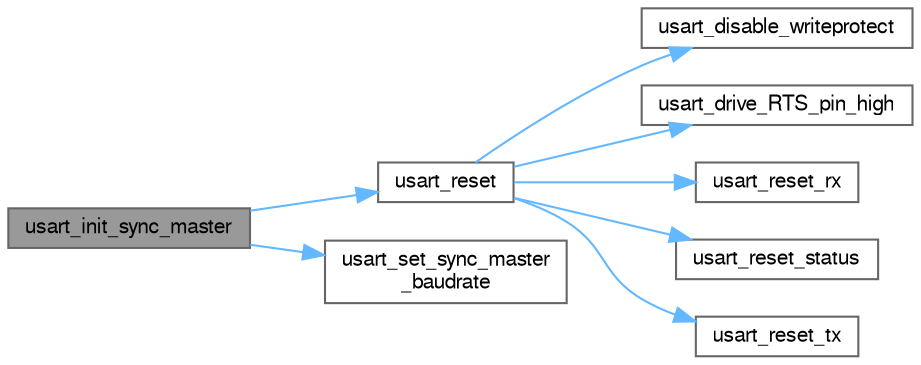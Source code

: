digraph "usart_init_sync_master"
{
 // LATEX_PDF_SIZE
  bgcolor="transparent";
  edge [fontname=FreeSans,fontsize=10,labelfontname=FreeSans,labelfontsize=10];
  node [fontname=FreeSans,fontsize=10,shape=box,height=0.2,width=0.4];
  rankdir="LR";
  Node1 [label="usart_init_sync_master",height=0.2,width=0.4,color="gray40", fillcolor="grey60", style="filled", fontcolor="black",tooltip="Configure USART to work in SYNC mode and act as a master."];
  Node1 -> Node2 [color="steelblue1",style="solid"];
  Node2 [label="usart_reset",height=0.2,width=0.4,color="grey40", fillcolor="white", style="filled",URL="$group__sam__drivers__usart__group.html#ga6cb84f0297ddca62d4077f616efa5c5b",tooltip="Reset the USART and disable TX and RX."];
  Node2 -> Node3 [color="steelblue1",style="solid"];
  Node3 [label="usart_disable_writeprotect",height=0.2,width=0.4,color="grey40", fillcolor="white", style="filled",URL="$group__sam__drivers__usart__group.html#gabdf1b8bf1b4da95d3a314c4916799e88",tooltip="Disable write protect of USART registers."];
  Node2 -> Node4 [color="steelblue1",style="solid"];
  Node4 [label="usart_drive_RTS_pin_high",height=0.2,width=0.4,color="grey40", fillcolor="white", style="filled",URL="$group__sam__drivers__usart__group.html#ga930438dce6fbe82394c706b775cf2f0a",tooltip="Drive the pin RTS to 1."];
  Node2 -> Node5 [color="steelblue1",style="solid"];
  Node5 [label="usart_reset_rx",height=0.2,width=0.4,color="grey40", fillcolor="white", style="filled",URL="$group__sam__drivers__usart__group.html#ga86ad3a57b19fb497ef2271d6dc87c359",tooltip="Immediately stop and disable USART receiver."];
  Node2 -> Node6 [color="steelblue1",style="solid"];
  Node6 [label="usart_reset_status",height=0.2,width=0.4,color="grey40", fillcolor="white", style="filled",URL="$group__sam__drivers__usart__group.html#ga4e19efeb524c1fba4b962e72283dcc11",tooltip="Reset status bits (PARE, OVER, MANERR, UNRE and PXBRK in US_CSR)."];
  Node2 -> Node7 [color="steelblue1",style="solid"];
  Node7 [label="usart_reset_tx",height=0.2,width=0.4,color="grey40", fillcolor="white", style="filled",URL="$group__sam__drivers__usart__group.html#ga123b84a0d5be1cbf1a3c5bac4af3d27d",tooltip="Immediately stop and disable USART transmitter."];
  Node1 -> Node8 [color="steelblue1",style="solid"];
  Node8 [label="usart_set_sync_master\l_baudrate",height=0.2,width=0.4,color="grey40", fillcolor="white", style="filled",URL="$group__sam__drivers__usart__group.html#gac6c9d28298b3db2195c7fb3ffe999678",tooltip="Calculate a clock divider for the USART synchronous master modes to generate a baudrate as close as p..."];
}
